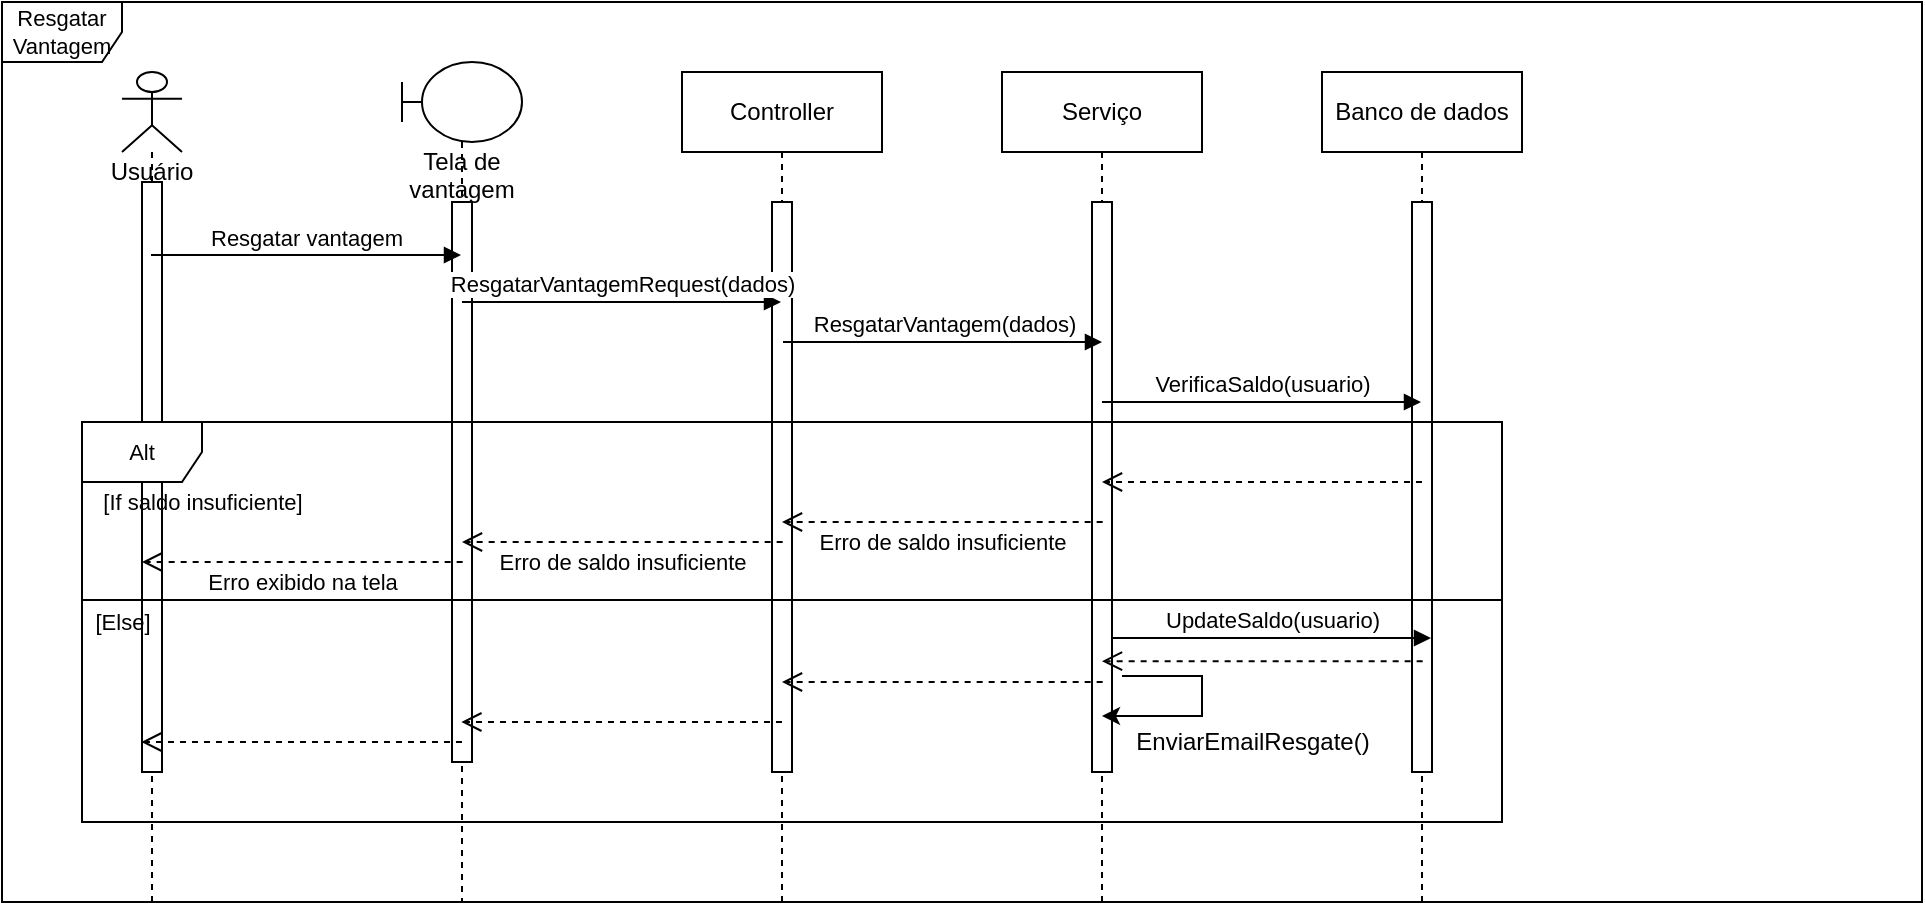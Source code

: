 <mxfile version="15.8.3" type="device"><diagram id="8GbWrLCiXv1MO23e7Y1u" name="Page-1"><mxGraphModel dx="1935" dy="450" grid="1" gridSize="10" guides="1" tooltips="1" connect="1" arrows="1" fold="1" page="1" pageScale="1" pageWidth="827" pageHeight="1169" math="0" shadow="0"><root><mxCell id="0"/><mxCell id="1" parent="0"/><mxCell id="sICcriki67XnXw8F27IX-2" value="Resgatar Vantagem" style="shape=umlFrame;whiteSpace=wrap;html=1;fontSize=11;" parent="1" vertex="1"><mxGeometry x="-150" y="60" width="960" height="450" as="geometry"/></mxCell><mxCell id="sICcriki67XnXw8F27IX-3" value="Tela de vantagem" style="shape=umlLifeline;participant=umlBoundary;perimeter=lifelinePerimeter;whiteSpace=wrap;html=1;container=1;collapsible=0;recursiveResize=0;verticalAlign=top;spacingTop=36;outlineConnect=0;" parent="1" vertex="1"><mxGeometry x="50" y="90" width="60" height="420" as="geometry"/></mxCell><mxCell id="sICcriki67XnXw8F27IX-4" value="" style="html=1;direction=south;" parent="sICcriki67XnXw8F27IX-3" vertex="1"><mxGeometry x="25" y="70" width="10" height="280" as="geometry"/></mxCell><mxCell id="sICcriki67XnXw8F27IX-5" value="Usuário" style="shape=umlLifeline;participant=umlActor;perimeter=lifelinePerimeter;whiteSpace=wrap;html=1;container=1;collapsible=0;recursiveResize=0;verticalAlign=top;spacingTop=36;outlineConnect=0;" parent="1" vertex="1"><mxGeometry x="-90" y="95" width="30" height="415" as="geometry"/></mxCell><mxCell id="sICcriki67XnXw8F27IX-6" value="" style="html=1;direction=south;" parent="sICcriki67XnXw8F27IX-5" vertex="1"><mxGeometry x="10" y="55" width="10" height="295" as="geometry"/></mxCell><mxCell id="sICcriki67XnXw8F27IX-7" value="Controller" style="shape=umlLifeline;perimeter=lifelinePerimeter;whiteSpace=wrap;html=1;container=1;collapsible=0;recursiveResize=0;outlineConnect=0;" parent="1" vertex="1"><mxGeometry x="190" y="95" width="100" height="415" as="geometry"/></mxCell><mxCell id="sICcriki67XnXw8F27IX-8" value="" style="html=1;direction=south;" parent="sICcriki67XnXw8F27IX-7" vertex="1"><mxGeometry x="45" y="65" width="10" height="285" as="geometry"/></mxCell><mxCell id="sICcriki67XnXw8F27IX-9" value="Serviço" style="shape=umlLifeline;perimeter=lifelinePerimeter;whiteSpace=wrap;html=1;container=1;collapsible=0;recursiveResize=0;outlineConnect=0;" parent="1" vertex="1"><mxGeometry x="350" y="95" width="100" height="415" as="geometry"/></mxCell><mxCell id="sICcriki67XnXw8F27IX-10" value="" style="html=1;direction=south;" parent="sICcriki67XnXw8F27IX-9" vertex="1"><mxGeometry x="45" y="65" width="10" height="285" as="geometry"/></mxCell><mxCell id="sICcriki67XnXw8F27IX-11" value="Banco de dados" style="shape=umlLifeline;perimeter=lifelinePerimeter;whiteSpace=wrap;html=1;container=1;collapsible=0;recursiveResize=0;outlineConnect=0;" parent="1" vertex="1"><mxGeometry x="510" y="95" width="100" height="415" as="geometry"/></mxCell><mxCell id="72GGnJ9cO1vmyRqraZmw-1" value="" style="html=1;direction=south;" vertex="1" parent="sICcriki67XnXw8F27IX-11"><mxGeometry x="45" y="65" width="10" height="285" as="geometry"/></mxCell><mxCell id="sICcriki67XnXw8F27IX-12" value="Resgatar vantagem" style="html=1;verticalAlign=bottom;endArrow=block;rounded=0;" parent="1" edge="1"><mxGeometry width="80" relative="1" as="geometry"><mxPoint x="-75.5" y="186.5" as="sourcePoint"/><mxPoint x="79.5" y="186.5" as="targetPoint"/></mxGeometry></mxCell><mxCell id="sICcriki67XnXw8F27IX-13" value="ResgatarVantagemRequest(dados)" style="html=1;verticalAlign=bottom;endArrow=block;rounded=0;" parent="1" target="sICcriki67XnXw8F27IX-7" edge="1"><mxGeometry width="80" relative="1" as="geometry"><mxPoint x="80" y="210" as="sourcePoint"/><mxPoint x="235" y="210" as="targetPoint"/></mxGeometry></mxCell><mxCell id="sICcriki67XnXw8F27IX-14" value="ResgatarVantagem(dados)" style="html=1;verticalAlign=bottom;endArrow=block;rounded=0;" parent="1" edge="1"><mxGeometry width="80" relative="1" as="geometry"><mxPoint x="240.5" y="230" as="sourcePoint"/><mxPoint x="400" y="230" as="targetPoint"/></mxGeometry></mxCell><mxCell id="sICcriki67XnXw8F27IX-15" value="VerificaSaldo(usuario)" style="html=1;verticalAlign=bottom;endArrow=block;rounded=0;" parent="1" edge="1"><mxGeometry width="80" relative="1" as="geometry"><mxPoint x="400" y="260" as="sourcePoint"/><mxPoint x="559.5" y="260" as="targetPoint"/></mxGeometry></mxCell><mxCell id="sICcriki67XnXw8F27IX-16" value="" style="html=1;verticalAlign=bottom;endArrow=open;dashed=1;endSize=8;rounded=0;" parent="1" target="sICcriki67XnXw8F27IX-9" edge="1"><mxGeometry relative="1" as="geometry"><mxPoint x="560" y="300" as="sourcePoint"/><mxPoint x="480" y="300" as="targetPoint"/></mxGeometry></mxCell><mxCell id="sICcriki67XnXw8F27IX-17" value="" style="group" parent="1" vertex="1" connectable="0"><mxGeometry x="239.997" y="320" width="165.003" height="20" as="geometry"/></mxCell><mxCell id="sICcriki67XnXw8F27IX-18" value="" style="html=1;verticalAlign=bottom;endArrow=open;dashed=1;endSize=8;rounded=0;" parent="sICcriki67XnXw8F27IX-17" edge="1"><mxGeometry relative="1" as="geometry"><mxPoint x="160.333" as="sourcePoint"/><mxPoint as="targetPoint"/></mxGeometry></mxCell><mxCell id="sICcriki67XnXw8F27IX-19" value="&lt;span style=&quot;font-size: 11px&quot;&gt;Erro de saldo insuficiente&lt;/span&gt;" style="text;html=1;align=center;verticalAlign=middle;resizable=0;points=[];autosize=1;strokeColor=none;fillColor=none;" parent="sICcriki67XnXw8F27IX-17" vertex="1"><mxGeometry x="10.003" width="140" height="20" as="geometry"/></mxCell><mxCell id="sICcriki67XnXw8F27IX-20" value="" style="group" parent="1" vertex="1" connectable="0"><mxGeometry x="79.997" y="330" width="165.003" height="20" as="geometry"/></mxCell><mxCell id="sICcriki67XnXw8F27IX-21" value="" style="html=1;verticalAlign=bottom;endArrow=open;dashed=1;endSize=8;rounded=0;" parent="sICcriki67XnXw8F27IX-20" edge="1"><mxGeometry relative="1" as="geometry"><mxPoint x="160.333" as="sourcePoint"/><mxPoint as="targetPoint"/></mxGeometry></mxCell><mxCell id="sICcriki67XnXw8F27IX-22" value="&lt;font style=&quot;font-size: 11px&quot;&gt;Erro de saldo insuficiente&lt;/font&gt;" style="text;html=1;align=center;verticalAlign=middle;resizable=0;points=[];autosize=1;strokeColor=none;fillColor=none;" parent="sICcriki67XnXw8F27IX-20" vertex="1"><mxGeometry x="10.003" width="140" height="20" as="geometry"/></mxCell><mxCell id="sICcriki67XnXw8F27IX-23" value="" style="group" parent="1" vertex="1" connectable="0"><mxGeometry x="-80.003" y="340" width="165.003" height="20" as="geometry"/></mxCell><mxCell id="sICcriki67XnXw8F27IX-24" value="" style="html=1;verticalAlign=bottom;endArrow=open;dashed=1;endSize=8;rounded=0;" parent="sICcriki67XnXw8F27IX-23" edge="1"><mxGeometry relative="1" as="geometry"><mxPoint x="160.333" as="sourcePoint"/><mxPoint as="targetPoint"/></mxGeometry></mxCell><mxCell id="sICcriki67XnXw8F27IX-25" value="&lt;font style=&quot;font-size: 11px&quot;&gt;Erro exibido na tela&lt;/font&gt;" style="text;html=1;align=center;verticalAlign=middle;resizable=0;points=[];autosize=1;strokeColor=none;fillColor=none;" parent="sICcriki67XnXw8F27IX-23" vertex="1"><mxGeometry x="25.003" width="110" height="20" as="geometry"/></mxCell><mxCell id="sICcriki67XnXw8F27IX-26" value="UpdateSaldo(usuario)" style="html=1;verticalAlign=bottom;endArrow=block;rounded=0;" parent="1" edge="1"><mxGeometry width="80" relative="1" as="geometry"><mxPoint x="405" y="378" as="sourcePoint"/><mxPoint x="564.5" y="378" as="targetPoint"/></mxGeometry></mxCell><mxCell id="sICcriki67XnXw8F27IX-27" value="" style="group" parent="1" vertex="1" connectable="0"><mxGeometry x="239.997" y="400" width="165.003" height="30" as="geometry"/></mxCell><mxCell id="sICcriki67XnXw8F27IX-28" value="" style="html=1;verticalAlign=bottom;endArrow=open;dashed=1;endSize=8;rounded=0;" parent="sICcriki67XnXw8F27IX-27" edge="1"><mxGeometry relative="1" as="geometry"><mxPoint x="160.333" as="sourcePoint"/><mxPoint as="targetPoint"/></mxGeometry></mxCell><mxCell id="sICcriki67XnXw8F27IX-29" value="" style="html=1;verticalAlign=bottom;endArrow=open;dashed=1;endSize=8;rounded=0;" parent="1" edge="1"><mxGeometry relative="1" as="geometry"><mxPoint x="560.33" y="389.58" as="sourcePoint"/><mxPoint x="399.997" y="389.58" as="targetPoint"/></mxGeometry></mxCell><mxCell id="sICcriki67XnXw8F27IX-30" value="" style="html=1;verticalAlign=bottom;endArrow=open;dashed=1;endSize=8;rounded=0;" parent="1" edge="1"><mxGeometry relative="1" as="geometry"><mxPoint x="240" y="420" as="sourcePoint"/><mxPoint x="79.667" y="420" as="targetPoint"/></mxGeometry></mxCell><mxCell id="sICcriki67XnXw8F27IX-31" value="" style="html=1;verticalAlign=bottom;endArrow=open;dashed=1;endSize=8;rounded=0;" parent="1" edge="1"><mxGeometry relative="1" as="geometry"><mxPoint x="80" y="430" as="sourcePoint"/><mxPoint x="-80.333" y="430" as="targetPoint"/></mxGeometry></mxCell><mxCell id="sICcriki67XnXw8F27IX-32" value="" style="line;strokeWidth=1;fillColor=none;align=left;verticalAlign=middle;spacingTop=-1;spacingLeft=3;spacingRight=3;rotatable=0;labelPosition=right;points=[];portConstraint=eastwest;fontSize=11;" parent="1" vertex="1"><mxGeometry x="-110" y="355" width="710" height="8" as="geometry"/></mxCell><mxCell id="sICcriki67XnXw8F27IX-34" value="[If saldo insuficiente]" style="text;html=1;align=center;verticalAlign=middle;resizable=0;points=[];autosize=1;strokeColor=none;fillColor=none;fontSize=11;" parent="1" vertex="1"><mxGeometry x="-110" y="300" width="120" height="20" as="geometry"/></mxCell><mxCell id="sICcriki67XnXw8F27IX-35" value="[Else]" style="text;html=1;align=center;verticalAlign=middle;resizable=0;points=[];autosize=1;strokeColor=none;fillColor=none;fontSize=11;" parent="1" vertex="1"><mxGeometry x="-110" y="360" width="40" height="20" as="geometry"/></mxCell><mxCell id="sICcriki67XnXw8F27IX-36" value="" style="endArrow=classic;html=1;rounded=0;" parent="1" edge="1"><mxGeometry width="50" height="50" relative="1" as="geometry"><mxPoint x="410" y="397" as="sourcePoint"/><mxPoint x="400" y="417" as="targetPoint"/><Array as="points"><mxPoint x="450" y="397"/><mxPoint x="450" y="417"/></Array></mxGeometry></mxCell><mxCell id="sICcriki67XnXw8F27IX-37" value="EnviarEmailResgate()" style="text;html=1;align=center;verticalAlign=middle;resizable=0;points=[];autosize=1;strokeColor=none;fillColor=none;" parent="1" vertex="1"><mxGeometry x="410" y="420" width="130" height="20" as="geometry"/></mxCell><mxCell id="sICcriki67XnXw8F27IX-33" value="Alt" style="shape=umlFrame;whiteSpace=wrap;html=1;fontSize=11;" parent="1" vertex="1"><mxGeometry x="-110" y="270" width="710" height="200" as="geometry"/></mxCell></root></mxGraphModel></diagram></mxfile>